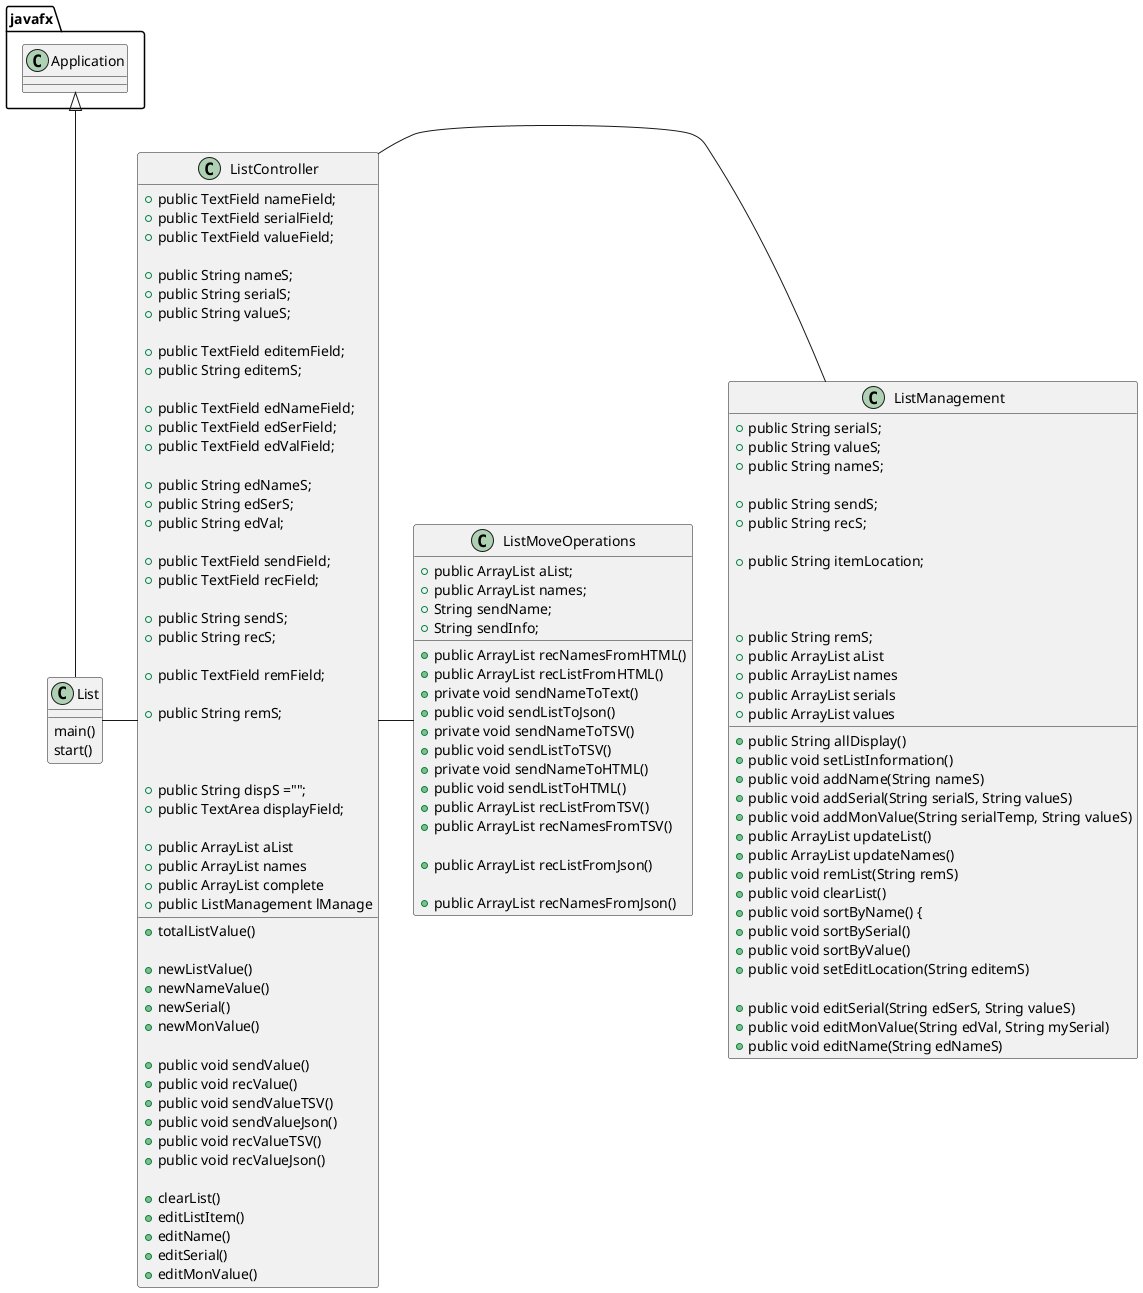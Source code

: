 @startuml
class ListManagement {
    +public String serialS;
    +public String valueS;
    +public String nameS;

   +public String sendS;
    +public String recS;

    +public String itemLocation;



    +public String remS;
    +public ArrayList aList
    +public ArrayList names
    +public ArrayList serials
    +public ArrayList values

    +public String allDisplay()
    +public void setListInformation()
    +public void addName(String nameS)
    +public void addSerial(String serialS, String valueS)
    +public void addMonValue(String serialTemp, String valueS)
    +public ArrayList updateList()
    +public ArrayList updateNames()
    +public void remList(String remS)
    +public void clearList()
    +public void sortByName() {
    +public void sortBySerial()
    +public void sortByValue()
    +public void setEditLocation(String editemS)

    +public void editSerial(String edSerS, String valueS)
    +public void editMonValue(String edVal, String mySerial)
    +public void editName(String edNameS)

}

class ListMoveOperations {

+public ArrayList aList;
+public ArrayList names;
+String sendName;
+String sendInfo;


+public ArrayList recNamesFromHTML()
+public ArrayList recListFromHTML()
+private void sendNameToText()
+public void sendListToJson()
+private void sendNameToTSV()
+public void sendListToTSV()
+private void sendNameToHTML()
+public void sendListToHTML()


+public ArrayList recListFromTSV()


+public ArrayList recNamesFromTSV()

+public ArrayList recListFromJson()

+public ArrayList recNamesFromJson()

}

class ListController {
    +public TextField nameField;
    +public TextField serialField;
    +public TextField valueField;

    +public String nameS;
    +public String serialS;
    +public String valueS;

    +public TextField editemField;
    +public String editemS;

    +public TextField edNameField;
    +public TextField edSerField;
    +public TextField edValField;

    +public String edNameS;
    +public String edSerS;
    +public String edVal;

    +public TextField sendField;
    +public TextField recField;

    +public String sendS;
    +public String recS;

    +public TextField remField;

    +public String remS;



    +public String dispS ="";
    +public TextArea displayField;

    +public ArrayList aList
    +public ArrayList names
    +public ArrayList complete
    +public ListManagement lManage


    +totalListValue()

    +newListValue()
    +newNameValue()
    +newSerial()
    +newMonValue()

    +public void sendValue()
    +public void recValue()
    +public void sendValueTSV()
    +public void sendValueJson()
    +public void recValueTSV()
    +public void recValueJson()

    +clearList()
    +editListItem()
    +editName()
    +editSerial()
    +editMonValue()


}

class List {

    main()
    start()
}



javafx.Application <|-- List
List - ListController
ListController - ListManagement
ListController - ListMoveOperations
@enduml